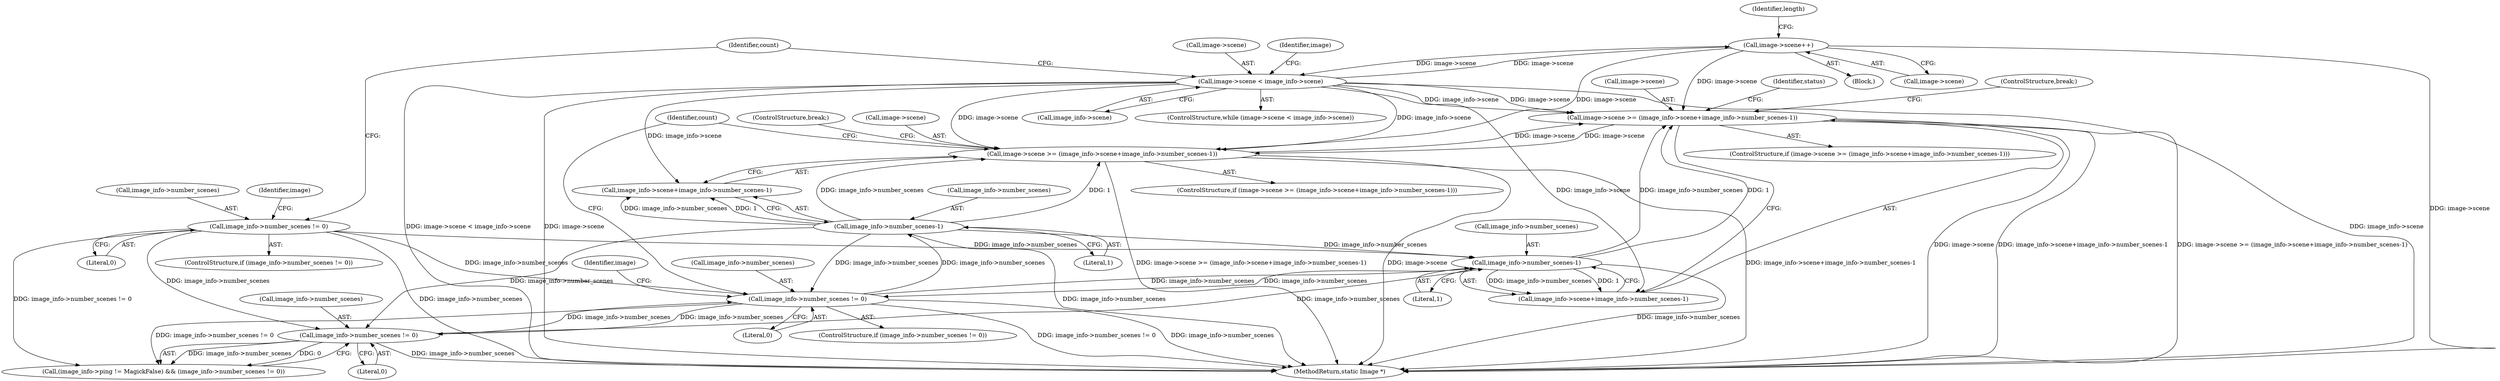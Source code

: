 digraph "0_ImageMagick_f6e9d0d9955e85bdd7540b251cd50d598dacc5e6_50@pointer" {
"1000373" [label="(Call,image->scene >= (image_info->scene+image_info->number_scenes-1))"];
"1003003" [label="(Call,image->scene >= (image_info->scene+image_info->number_scenes-1))"];
"1000312" [label="(Call,image->scene++)"];
"1000304" [label="(Call,image->scene < image_info->scene)"];
"1000373" [label="(Call,image->scene >= (image_info->scene+image_info->number_scenes-1))"];
"1000381" [label="(Call,image_info->number_scenes-1)"];
"1002997" [label="(Call,image_info->number_scenes != 0)"];
"1000298" [label="(Call,image_info->number_scenes != 0)"];
"1000367" [label="(Call,image_info->number_scenes != 0)"];
"1003011" [label="(Call,image_info->number_scenes-1)"];
"1000361" [label="(Call,(image_info->ping != MagickFalse) && (image_info->number_scenes != 0))"];
"1002998" [label="(Call,image_info->number_scenes)"];
"1000385" [label="(Literal,1)"];
"1003019" [label="(Identifier,count)"];
"1000382" [label="(Call,image_info->number_scenes)"];
"1000312" [label="(Call,image->scene++)"];
"1003007" [label="(Call,image_info->scene+image_info->number_scenes-1)"];
"1000368" [label="(Call,image_info->number_scenes)"];
"1000308" [label="(Call,image_info->scene)"];
"1000302" [label="(Literal,0)"];
"1003001" [label="(Literal,0)"];
"1003002" [label="(ControlStructure,if (image->scene >= (image_info->scene+image_info->number_scenes-1)))"];
"1000303" [label="(ControlStructure,while (image->scene < image_info->scene))"];
"1000299" [label="(Call,image_info->number_scenes)"];
"1003092" [label="(MethodReturn,static Image *)"];
"1000298" [label="(Call,image_info->number_scenes != 0)"];
"1000371" [label="(Literal,0)"];
"1000297" [label="(ControlStructure,if (image_info->number_scenes != 0))"];
"1003005" [label="(Identifier,image)"];
"1003016" [label="(ControlStructure,break;)"];
"1000311" [label="(Block,)"];
"1000304" [label="(Call,image->scene < image_info->scene)"];
"1003003" [label="(Call,image->scene >= (image_info->scene+image_info->number_scenes-1))"];
"1003011" [label="(Call,image_info->number_scenes-1)"];
"1000388" [label="(Identifier,status)"];
"1003004" [label="(Call,image->scene)"];
"1000306" [label="(Identifier,image)"];
"1000367" [label="(Call,image_info->number_scenes != 0)"];
"1000377" [label="(Call,image_info->scene+image_info->number_scenes-1)"];
"1000350" [label="(Identifier,count)"];
"1003015" [label="(Literal,1)"];
"1000313" [label="(Call,image->scene)"];
"1002996" [label="(ControlStructure,if (image_info->number_scenes != 0))"];
"1000317" [label="(Identifier,length)"];
"1000372" [label="(ControlStructure,if (image->scene >= (image_info->scene+image_info->number_scenes-1)))"];
"1000381" [label="(Call,image_info->number_scenes-1)"];
"1002997" [label="(Call,image_info->number_scenes != 0)"];
"1003012" [label="(Call,image_info->number_scenes)"];
"1000386" [label="(ControlStructure,break;)"];
"1000373" [label="(Call,image->scene >= (image_info->scene+image_info->number_scenes-1))"];
"1000314" [label="(Identifier,image)"];
"1000374" [label="(Call,image->scene)"];
"1000305" [label="(Call,image->scene)"];
"1000373" -> "1000372"  [label="AST: "];
"1000373" -> "1000377"  [label="CFG: "];
"1000374" -> "1000373"  [label="AST: "];
"1000377" -> "1000373"  [label="AST: "];
"1000386" -> "1000373"  [label="CFG: "];
"1000388" -> "1000373"  [label="CFG: "];
"1000373" -> "1003092"  [label="DDG: image_info->scene+image_info->number_scenes-1"];
"1000373" -> "1003092"  [label="DDG: image->scene >= (image_info->scene+image_info->number_scenes-1)"];
"1000373" -> "1003092"  [label="DDG: image->scene"];
"1003003" -> "1000373"  [label="DDG: image->scene"];
"1000312" -> "1000373"  [label="DDG: image->scene"];
"1000304" -> "1000373"  [label="DDG: image->scene"];
"1000304" -> "1000373"  [label="DDG: image_info->scene"];
"1000381" -> "1000373"  [label="DDG: image_info->number_scenes"];
"1000381" -> "1000373"  [label="DDG: 1"];
"1000373" -> "1003003"  [label="DDG: image->scene"];
"1003003" -> "1003002"  [label="AST: "];
"1003003" -> "1003007"  [label="CFG: "];
"1003004" -> "1003003"  [label="AST: "];
"1003007" -> "1003003"  [label="AST: "];
"1003016" -> "1003003"  [label="CFG: "];
"1003019" -> "1003003"  [label="CFG: "];
"1003003" -> "1003092"  [label="DDG: image->scene"];
"1003003" -> "1003092"  [label="DDG: image_info->scene+image_info->number_scenes-1"];
"1003003" -> "1003092"  [label="DDG: image->scene >= (image_info->scene+image_info->number_scenes-1)"];
"1000312" -> "1003003"  [label="DDG: image->scene"];
"1000304" -> "1003003"  [label="DDG: image->scene"];
"1000304" -> "1003003"  [label="DDG: image_info->scene"];
"1003011" -> "1003003"  [label="DDG: image_info->number_scenes"];
"1003011" -> "1003003"  [label="DDG: 1"];
"1000312" -> "1000311"  [label="AST: "];
"1000312" -> "1000313"  [label="CFG: "];
"1000313" -> "1000312"  [label="AST: "];
"1000317" -> "1000312"  [label="CFG: "];
"1000312" -> "1003092"  [label="DDG: image->scene"];
"1000312" -> "1000304"  [label="DDG: image->scene"];
"1000304" -> "1000312"  [label="DDG: image->scene"];
"1000304" -> "1000303"  [label="AST: "];
"1000304" -> "1000308"  [label="CFG: "];
"1000305" -> "1000304"  [label="AST: "];
"1000308" -> "1000304"  [label="AST: "];
"1000314" -> "1000304"  [label="CFG: "];
"1000350" -> "1000304"  [label="CFG: "];
"1000304" -> "1003092"  [label="DDG: image->scene < image_info->scene"];
"1000304" -> "1003092"  [label="DDG: image->scene"];
"1000304" -> "1003092"  [label="DDG: image_info->scene"];
"1000304" -> "1000377"  [label="DDG: image_info->scene"];
"1000304" -> "1003007"  [label="DDG: image_info->scene"];
"1000381" -> "1000377"  [label="AST: "];
"1000381" -> "1000385"  [label="CFG: "];
"1000382" -> "1000381"  [label="AST: "];
"1000385" -> "1000381"  [label="AST: "];
"1000377" -> "1000381"  [label="CFG: "];
"1000381" -> "1003092"  [label="DDG: image_info->number_scenes"];
"1000381" -> "1000377"  [label="DDG: image_info->number_scenes"];
"1000381" -> "1000377"  [label="DDG: 1"];
"1002997" -> "1000381"  [label="DDG: image_info->number_scenes"];
"1000298" -> "1000381"  [label="DDG: image_info->number_scenes"];
"1000367" -> "1000381"  [label="DDG: image_info->number_scenes"];
"1003011" -> "1000381"  [label="DDG: image_info->number_scenes"];
"1000381" -> "1002997"  [label="DDG: image_info->number_scenes"];
"1002997" -> "1002996"  [label="AST: "];
"1002997" -> "1003001"  [label="CFG: "];
"1002998" -> "1002997"  [label="AST: "];
"1003001" -> "1002997"  [label="AST: "];
"1003005" -> "1002997"  [label="CFG: "];
"1003019" -> "1002997"  [label="CFG: "];
"1002997" -> "1003092"  [label="DDG: image_info->number_scenes != 0"];
"1002997" -> "1003092"  [label="DDG: image_info->number_scenes"];
"1002997" -> "1000361"  [label="DDG: image_info->number_scenes != 0"];
"1002997" -> "1000367"  [label="DDG: image_info->number_scenes"];
"1000298" -> "1002997"  [label="DDG: image_info->number_scenes"];
"1000367" -> "1002997"  [label="DDG: image_info->number_scenes"];
"1003011" -> "1002997"  [label="DDG: image_info->number_scenes"];
"1002997" -> "1003011"  [label="DDG: image_info->number_scenes"];
"1000298" -> "1000297"  [label="AST: "];
"1000298" -> "1000302"  [label="CFG: "];
"1000299" -> "1000298"  [label="AST: "];
"1000302" -> "1000298"  [label="AST: "];
"1000306" -> "1000298"  [label="CFG: "];
"1000350" -> "1000298"  [label="CFG: "];
"1000298" -> "1003092"  [label="DDG: image_info->number_scenes"];
"1000298" -> "1000361"  [label="DDG: image_info->number_scenes != 0"];
"1000298" -> "1000367"  [label="DDG: image_info->number_scenes"];
"1000367" -> "1000361"  [label="AST: "];
"1000367" -> "1000371"  [label="CFG: "];
"1000368" -> "1000367"  [label="AST: "];
"1000371" -> "1000367"  [label="AST: "];
"1000361" -> "1000367"  [label="CFG: "];
"1000367" -> "1003092"  [label="DDG: image_info->number_scenes"];
"1000367" -> "1000361"  [label="DDG: image_info->number_scenes"];
"1000367" -> "1000361"  [label="DDG: 0"];
"1003011" -> "1000367"  [label="DDG: image_info->number_scenes"];
"1003011" -> "1003007"  [label="AST: "];
"1003011" -> "1003015"  [label="CFG: "];
"1003012" -> "1003011"  [label="AST: "];
"1003015" -> "1003011"  [label="AST: "];
"1003007" -> "1003011"  [label="CFG: "];
"1003011" -> "1003092"  [label="DDG: image_info->number_scenes"];
"1003011" -> "1003007"  [label="DDG: image_info->number_scenes"];
"1003011" -> "1003007"  [label="DDG: 1"];
}
